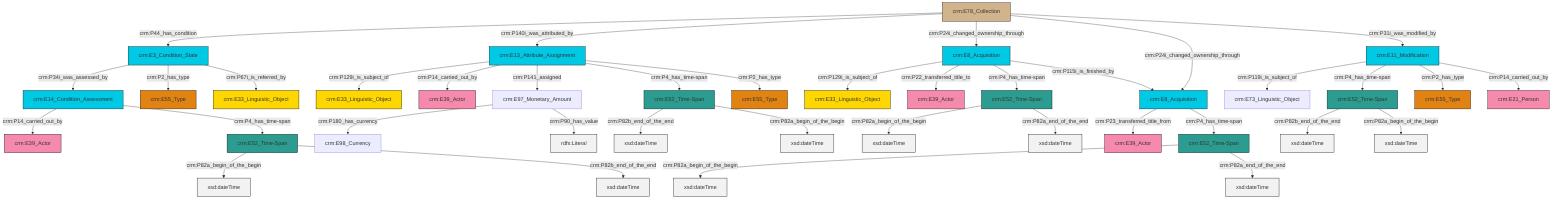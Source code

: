 graph TD
classDef Literal fill:#f2f2f2,stroke:#000000;
classDef CRM_Entity fill:#FFFFFF,stroke:#000000;
classDef Temporal_Entity fill:#00C9E6, stroke:#000000;
classDef Type fill:#E18312, stroke:#000000;
classDef Time-Span fill:#2C9C91, stroke:#000000;
classDef Appellation fill:#FFEB7F, stroke:#000000;
classDef Place fill:#008836, stroke:#000000;
classDef Persistent_Item fill:#B266B2, stroke:#000000;
classDef Conceptual_Object fill:#FFD700, stroke:#000000;
classDef Physical_Thing fill:#D2B48C, stroke:#000000;
classDef Actor fill:#f58aad, stroke:#000000;
classDef PC_Classes fill:#4ce600, stroke:#000000;
classDef Multi fill:#cccccc,stroke:#000000;

0["crm:E52_Time-Span"]:::Time-Span -->|crm:P82a_begin_of_the_begin| 1[xsd:dateTime]:::Literal
6["crm:E13_Attribute_Assignment"]:::Temporal_Entity -->|crm:P129i_is_subject_of| 7["crm:E33_Linguistic_Object"]:::Conceptual_Object
6["crm:E13_Attribute_Assignment"]:::Temporal_Entity -->|crm:P14_carried_out_by| 8["crm:E39_Actor"]:::Actor
9["crm:E8_Acquisition"]:::Temporal_Entity -->|crm:P129i_is_subject_of| 10["crm:E33_Linguistic_Object"]:::Conceptual_Object
15["crm:E14_Condition_Assessment"]:::Temporal_Entity -->|crm:P14_carried_out_by| 16["crm:E39_Actor"]:::Actor
17["crm:E11_Modification"]:::Temporal_Entity -->|crm:P119i_is_subject_of| 18["crm:E73_Linguistic_Object"]:::Default
2["crm:E52_Time-Span"]:::Time-Span -->|crm:P82b_end_of_the_end| 19[xsd:dateTime]:::Literal
24["crm:E3_Condition_State"]:::Temporal_Entity -->|crm:P34i_was_assessed_by| 15["crm:E14_Condition_Assessment"]:::Temporal_Entity
25["crm:E52_Time-Span"]:::Time-Span -->|crm:P82a_begin_of_the_begin| 26[xsd:dateTime]:::Literal
21["crm:E78_Collection"]:::Physical_Thing -->|crm:P44_has_condition| 24["crm:E3_Condition_State"]:::Temporal_Entity
21["crm:E78_Collection"]:::Physical_Thing -->|crm:P140i_was_attributed_by| 6["crm:E13_Attribute_Assignment"]:::Temporal_Entity
28["crm:E97_Monetary_Amount"]:::Default -->|crm:P180_has_currency| 13["crm:E98_Currency"]:::Default
24["crm:E3_Condition_State"]:::Temporal_Entity -->|crm:P2_has_type| 32["crm:E55_Type"]:::Type
0["crm:E52_Time-Span"]:::Time-Span -->|crm:P82a_end_of_the_end| 33[xsd:dateTime]:::Literal
21["crm:E78_Collection"]:::Physical_Thing -->|crm:P24i_changed_ownership_through| 9["crm:E8_Acquisition"]:::Temporal_Entity
6["crm:E13_Attribute_Assignment"]:::Temporal_Entity -->|crm:P141_assigned| 28["crm:E97_Monetary_Amount"]:::Default
6["crm:E13_Attribute_Assignment"]:::Temporal_Entity -->|crm:P4_has_time-span| 11["crm:E52_Time-Span"]:::Time-Span
35["crm:E52_Time-Span"]:::Time-Span -->|crm:P82a_begin_of_the_begin| 37[xsd:dateTime]:::Literal
11["crm:E52_Time-Span"]:::Time-Span -->|crm:P82b_end_of_the_end| 41[xsd:dateTime]:::Literal
17["crm:E11_Modification"]:::Temporal_Entity -->|crm:P4_has_time-span| 2["crm:E52_Time-Span"]:::Time-Span
25["crm:E52_Time-Span"]:::Time-Span -->|crm:P82b_end_of_the_end| 44[xsd:dateTime]:::Literal
17["crm:E11_Modification"]:::Temporal_Entity -->|crm:P2_has_type| 47["crm:E55_Type"]:::Type
50["crm:E8_Acquisition"]:::Temporal_Entity -->|crm:P23_transferred_title_from| 42["crm:E39_Actor"]:::Actor
9["crm:E8_Acquisition"]:::Temporal_Entity -->|crm:P22_transferred_title_to| 4["crm:E39_Actor"]:::Actor
21["crm:E78_Collection"]:::Physical_Thing -->|crm:P24i_changed_ownership_through| 50["crm:E8_Acquisition"]:::Temporal_Entity
9["crm:E8_Acquisition"]:::Temporal_Entity -->|crm:P4_has_time-span| 0["crm:E52_Time-Span"]:::Time-Span
9["crm:E8_Acquisition"]:::Temporal_Entity -->|crm:P115i_is_finished_by| 50["crm:E8_Acquisition"]:::Temporal_Entity
6["crm:E13_Attribute_Assignment"]:::Temporal_Entity -->|crm:P2_has_type| 30["crm:E55_Type"]:::Type
15["crm:E14_Condition_Assessment"]:::Temporal_Entity -->|crm:P4_has_time-span| 25["crm:E52_Time-Span"]:::Time-Span
11["crm:E52_Time-Span"]:::Time-Span -->|crm:P82a_begin_of_the_begin| 56[xsd:dateTime]:::Literal
24["crm:E3_Condition_State"]:::Temporal_Entity -->|crm:P67i_is_referred_by| 39["crm:E33_Linguistic_Object"]:::Conceptual_Object
28["crm:E97_Monetary_Amount"]:::Default -->|crm:P90_has_value| 58[rdfs:Literal]:::Literal
35["crm:E52_Time-Span"]:::Time-Span -->|crm:P82a_end_of_the_end| 60[xsd:dateTime]:::Literal
2["crm:E52_Time-Span"]:::Time-Span -->|crm:P82a_begin_of_the_begin| 61[xsd:dateTime]:::Literal
50["crm:E8_Acquisition"]:::Temporal_Entity -->|crm:P4_has_time-span| 35["crm:E52_Time-Span"]:::Time-Span
17["crm:E11_Modification"]:::Temporal_Entity -->|crm:P14_carried_out_by| 52["crm:E21_Person"]:::Actor
21["crm:E78_Collection"]:::Physical_Thing -->|crm:P31i_was_modified_by| 17["crm:E11_Modification"]:::Temporal_Entity